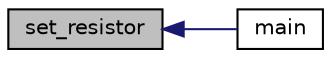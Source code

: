 digraph "set_resistor"
{
 // INTERACTIVE_SVG=YES
  edge [fontname="Helvetica",fontsize="10",labelfontname="Helvetica",labelfontsize="10"];
  node [fontname="Helvetica",fontsize="10",shape=record];
  rankdir="LR";
  Node22 [label="set_resistor",height=0.2,width=0.4,color="black", fillcolor="grey75", style="filled", fontcolor="black"];
  Node22 -> Node23 [dir="back",color="midnightblue",fontsize="10",style="solid",fontname="Helvetica"];
  Node23 [label="main",height=0.2,width=0.4,color="black", fillcolor="white", style="filled",URL="$main_8c.html#ae66f6b31b5ad750f1fe042a706a4e3d4"];
}
